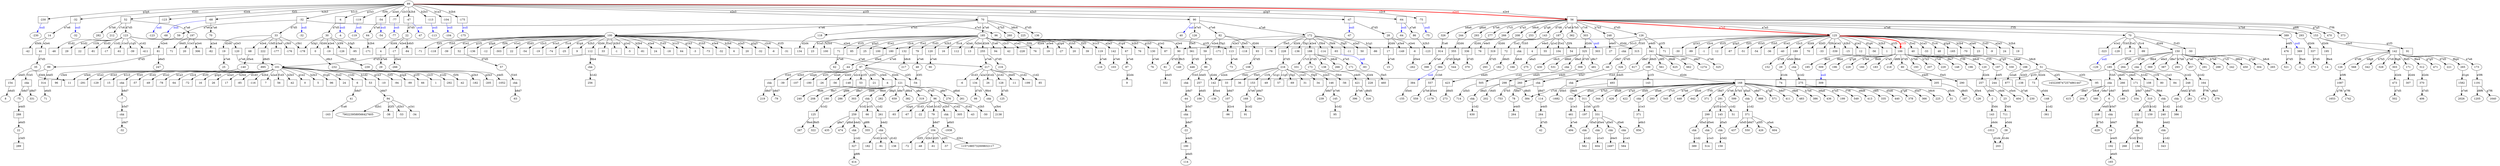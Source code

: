 digraph {
10004225437214595349[label=54,shape=box]
1005099156752449512 -> 15479198414876910509[label=d5e4]
1005099156752449512 -> 3755031420744599072[label=d5a5]
1005099156752449512[label=299,shape=box]
10125787083539581173[label=-56,shape=box]
10139460791144395734[label=-86,shape=box]
10176768564009361404[label=1,shape=box]
10184446238309785649[label=-54,shape=ellipse]
10199373126527988932 -> 18264984494327537469[label=d5e4]
10199373126527988932[label=180,shape=box]
10217441036085026370 -> 10969284310444041083[label=c1e3]
10217441036085026370 -> 15665574157614431590[label=f1b5]
10217441036085026370 -> 2113822133135507551[label=e4d5]
10217441036085026370 -> 5576328070246284969[label=e4e5]
10217441036085026370 -> 586197721592966837[label=b1d2]
10217441036085026370 -> 8584749000127580573[label=c1f4]
10217441036085026370 -> 9507198786660413713[label=g1f3]
10217441036085026370[label=185,shape=ellipse]
10266473594008233350 -> 3354328442231569994[color=blue,fontcolor=blue,label=null]
10266473594008233350[label=-230,shape=box]
10293604479915869529 -> 2180956938093665092[label=e4d5]
10293604479915869529[label=78,shape=ellipse]
10299352281628855255[label=362,shape=ellipse]
10315565093541893265 -> 10579605454791630917[label=f7f5]
10315565093541893265 -> 14707183017485421102[label=g7g5]
10315565093541893265 -> 1810484090940785071[label=b8a6]
10315565093541893265 -> 6356411786460108363[label=b8c6]
10315565093541893265[label=40,shape=box]
10335507072765734649 -> 14573874565890236383[label=g2h3]
10335507072765734649 -> 2301746877479219428[label=e4d5]
10335507072765734649[label=-230,shape=ellipse]
10344488880583956987 -> 10266473594008233350[label=g2g4]
10344488880583956987 -> 10674508394757827255[label=d2d4]
10344488880583956987 -> 12997426211289158427[color=red,penwidth=3.0,fontcolor=red,label=e2e4]
10344488880583956987 -> 12997426211289158427[label=e2e4]
10344488880583956987 -> 13599179212335366834[label=f2f3]
10344488880583956987 -> 1398613373643215962[label=h2h3]
10344488880583956987 -> 15913346555441981649[label=b1c3]
10344488880583956987 -> 16352636374833891929[label=f2f4]
10344488880583956987 -> 16878741922012378478[label=d2d3]
10344488880583956987 -> 18326439103924083712[label=c2c3]
10344488880583956987 -> 2135120528622142740[label=b2b3]
10344488880583956987 -> 3288554891789663229[label=a2a4]
10344488880583956987 -> 332868321951244937[label=b1a3]
10344488880583956987 -> 3402715794214544369[label=b2b4]
10344488880583956987 -> 4616230341602955834[label=g1h3]
10344488880583956987 -> 5982257985376497937[label=h2h4]
10344488880583956987 -> 659458034608077048[label=e2e3]
10344488880583956987 -> 6674692852069182747[label=a2a3]
10344488880583956987 -> 7412989344985918749[label=g2g3]
10344488880583956987 -> 7677524599377637327[label=c2c4]
10344488880583956987 -> 9346375796045690536[label=g1f3]
10344488880583956987[label=89,shape=ellipse]
10362219072149436477[label=-175,shape=ellipse]
10362737084143907709[label=-171,shape=box]
1036805392214289317[label=-56,shape=box]
10392765892186984363[label=-116,shape=box]
10412380618639909860[label=-38,shape=box]
1043130499562864572[label=204,shape=ellipse]
10435115830365090273[label=435,shape=ellipse]
10474204936429377368[label=268,shape=box]
10489908308635074304 -> 14750584702113708916[label=b8d7]
10489908308635074304 -> 2699463292961000366[label=d8d7]
10489908308635074304[label=chk,shape=box]
10533091144959183998 -> 11015871033185255007[label=f8b4]
10533091144959183998 -> 12712014687921953005[label=d7d5]
10533091144959183998[label=134,shape=box]
10565745135841433511[label=7,shape=box]
10579605454791630917 -> 983076017067840144[label=e4f5]
10579605454791630917[label=197,shape=ellipse]
10613928431238653339 -> 12295503016693963859[label=d5a5]
10613928431238653339 -> 5219604923207334366[label=d5e4]
10613928431238653339 -> 7036294654281210248[label=d5e5]
10613928431238653339 -> 7664127252710816930[label=d5e6]
10613928431238653339[label=331,shape=box]
10616660725513710109 -> 14876174667840040553[label=b8d7]
10616660725513710109[label=33,shape=box]
1063718415399648246 -> 12553281379709067322[color=blue,fontcolor=blue,label=null]
1063718415399648246 -> 1544575531733190842[label=d2d4]
1063718415399648246[label=303,shape=ellipse]
10674508394757827255 -> 13142717861842599460[label=d7d5]
10674508394757827255 -> 14405398263037752091[label=a7a6]
10674508394757827255 -> 3350762587349647962[label=c7c6]
10674508394757827255 -> 7689439737213395250[label=b7b6]
10674508394757827255[label=52,shape=box]
10681680940802918614[label=-25,shape=box]
10725305796891362677[label=91,shape=box]
10734605546342025277[label=-17,shape=box]
10750117976615239699[label=76,shape=ellipse]
10751943965417430163 -> 407855500737249934[label=e4d5]
10751943965417430163[label=54,shape=ellipse]
10768318892753562261 -> 10750117976615239699[label=e7e6]
10768318892753562261[label=130,shape=box]
10768331117842761021[label=471,shape=ellipse]
10773125550028365791[label=9,shape=box]
10773141488717983491[label=436,shape=ellipse]
10785300548759882282[label=159,shape=box]
10817868226792490266[label=56,shape=box]
10819628524709988232 -> 10199373126527988932[label=d2d4]
10819628524709988232 -> 10960904156272273627[label=g1f3]
10819628524709988232 -> 14018546888957535404[label=f1b5]
10819628524709988232 -> 484524721396488597[label=e4d5]
10819628524709988232[label=123,shape=ellipse]
10819628524709988232[label=126,shape=ellipse]
10889046903151301861 -> 3280979811129797294[label=a6b5]
10889046903151301861[label=chk,shape=box]
10922018822898062514[label=33,shape=box]
10941743562650421261[label=260,shape=ellipse]
10960904156272273627[label=71,shape=box]
10969284310444041083[label=84,shape=box]
10978689491307545181 -> 14767526525084246393[label=f1b5]
10978689491307545181 -> 631147812856077376[label=e4d5]
10978689491307545181 -> 9507198786660413713[label=d2d4]
10978689491307545181[label=90,shape=ellipse]
11010007952536601901[label=264,shape=ellipse]
11015871033185255007 -> 9575414820915625661[label=a3b4]
11015871033185255007[label=chk,shape=ellipse]
11018770454039745363[label=221,shape=ellipse]
11057849349261061972[label=-76,shape=box]
11121729340973363042 -> 13267456609866071025[label=d7d5]
11121729340973363042[label=93,shape=box]
11154694562366941487[label=-33,shape=box]
11189319859992759953[label=-1,shape=box]
11265654570831421659 -> 10751943965417430163[label=b8d7]
11265654570831421659[label=chk,shape=box]
11306018800178384096[label=76,shape=box]
11332781116271905576[label=-5,shape=box]
11346750251468180168 -> 10613928431238653339[label=g1f3]
11346750251468180168 -> 8288634309765166413[label=c1h6]
11346750251468180168[label=311,shape=ellipse]
11380158919448781796[label=256,shape=box]
11417831215433305417[label=-95,shape=box]
11445727803197463910[label=481,shape=ellipse]
11466659265311829760[label=48,shape=box]
11517193313900904517[label=-305,shape=box]
11573704525438847115[label=36,shape=box]
1164793163109854752[label=-165,shape=box]
1170788545217535633 -> 6102142814993865470[label=e6d5]
1170788545217535633[label=190,shape=box]
11719248822465456462[label=-42,shape=box]
1172104069699959517 -> 10785300548759882282[label=b1d2]
1172104069699959517 -> 2197713603001488782[label=g1f3]
1172104069699959517[label=310,shape=ellipse]
11722785749856767193[label=51,shape=ellipse]
11772080896970763211[label=-176,shape=box]
11777283724085698942[label=286,shape=ellipse]
11787413128136852253[label=-61,shape=box]
11847762657628666181[label=-104,shape=ellipse]
11866265897868209399[label=0,shape=box]
11908007977627400432 -> 2353286859416029191[label=b1d2]
11908007977627400432[label=chk,shape=ellipse]
11908697339749996003[label=229,shape=ellipse]
11928579258892746538[label=2497,shape=box]
11976519017148758907[label=199,shape=ellipse]
11994240136838983514[label=148,shape=ellipse]
12084896880143745588 -> 13342698274874888912[label=d8d5]
12084896880143745588 -> 16429205844529388111[label=d8a5]
12084896880143745588 -> 8576611195762716493[label=c6d5]
12084896880143745588[label=298,shape=box]
12088803752788678332[label=474,shape=ellipse]
12116633593230760584 -> 4087162301238199445[label=e4d5]
12116633593230760584[label=182,shape=ellipse]
12221171323080402895 -> 3957691997599225114[label=e4f5]
12221171323080402895 -> 679887643175009283[color=blue,fontcolor=blue,label=null]
12221171323080402895[label=389,shape=ellipse]
12235960888196462864[label=-123,shape=box]
12236794842524002420[label=-81,shape=box]
12238156429434059801 -> 17650052017231804525[label=b8d7]
12238156429434059801 -> 2104137574282774711[label=d8d7]
12238156429434059801[label=chk,shape=box]
12255323391117601330[label=549,shape=ellipse]
12287405364692122333[label=369,shape=ellipse]
12292824800085585609[label=-155,shape=ellipse]
12295503016693963859 -> 9817508834290248266[label=c1d2]
12295503016693963859[label=chk,shape=ellipse]
12342748852837920888[label=24,shape=box]
1238900870179931734[label=71,shape=ellipse]
12423888811027625984[label=5,shape=box]
1242644987096348034 -> 10725305796891362677[label=b1d2]
1242644987096348034[label=168,shape=ellipse]
12437258163248134590 -> 13201877239477766898[label=d2d4]
12437258163248134590[label=118,shape=ellipse]
12438072167748799212[label=203,shape=box]
12458512730629756936[label=559,shape=ellipse]
12477326207374739959[label=413,shape=ellipse]
12483494155867420544 -> 12944087530268469092[label=d8d5]
12483494155867420544[label=205,shape=box]
1248538899281198374[label=1205,shape=ellipse]
1248989061977847375[label=331,shape=ellipse]
12516806197930352535[label=386,shape=box]
12522304132869475688[label=-178,shape=box]
12526663062628740873[label=-96,shape=box]
12553281379709067322[label=303,shape=box]
12572255584786084717[label=24,shape=box]
1260467645330317060 -> 1242644987096348034[label=e7e6]
1260467645330317060 -> 5501474599341759344[label=b8d7]
1260467645330317060[label=153,shape=box]
12614938196531000482[label=-149,shape=box]
12622536967213012821 -> 16862487598192797299[label=g2h3]
12622536967213012821[label=-232,shape=ellipse]
12649640398388513489 -> 10217441036085026370[label=d7d5]
12649640398388513489 -> 11010007952536601901[label=d7d6]
12649640398388513489 -> 11908007977627400432[label=f8b4]
12649640398388513489 -> 12287405364692122333[label=e6e5]
12649640398388513489 -> 15207058623861446141[label=d8e7]
12649640398388513489 -> 15930793610536536224[label=h7h6]
12649640398388513489 -> 18178134870771045245[label=a7a6]
12649640398388513489 -> 5162002816173159873[label=a7a5]
12649640398388513489 -> 5843865323013882196[label=b7b6]
12649640398388513489 -> 6290162415719192954[label=c7c5]
12649640398388513489 -> 7563643373380125116[label=d8h4]
12649640398388513489 -> 7810132908876231230[label=g7g6]
12649640398388513489 -> 8688061538039531531[label=b8c6]
12649640398388513489[label=150,shape=box]
12667385782933381829[label=-18,shape=box]
12667600212209279063[label=544,shape=ellipse]
12712014687921953005[label=98,shape=ellipse]
12753015614440195718 -> 14080921350034969934[label=c8d7]
12753015614440195718[label=chk,shape=box]
12784353334617860183[label=-70,shape=box]
12852340116961799483[label=617,shape=ellipse]
1287180358111056477 -> 10125787083539581173[label=d1g4]
1287180358111056477 -> 10176768564009361404[label=h2h3]
1287180358111056477 -> 10315565093541893265[label=f1e2]
1287180358111056477 -> 11154694562366941487[label=b1a3]
1287180358111056477 -> 11466659265311829760[label=f1c4]
1287180358111056477 -> 1164793163109854752[label=g2g4]
1287180358111056477 -> 12784353334617860183[label=b2b4]
1287180358111056477 -> 12966058091958267995[label=a2a4]
1287180358111056477 -> 13218462713343124198[label=f1d3]
1287180358111056477 -> 14047500932662601405[label=a2a3]
1287180358111056477 -> 14796230857368713911[label=h2h4]
1287180358111056477 -> 16015890348930849180[label=g1h3]
1287180358111056477 -> 17645087471022941289[label=c2c4]
1287180358111056477 -> 17752185313734306651[label=d1f3]
1287180358111056477 -> 17920879460045465275[label=g2g3]
1287180358111056477 -> 2298811801965575438[color=red,penwidth=3.0,fontcolor=red,label=g1f3]
1287180358111056477 -> 2298811801965575438[label=g1f3]
1287180358111056477 -> 2515831116756076820[label=f2f3]
1287180358111056477 -> 4793072460820947831[label=b1c3]
1287180358111056477 -> 4811374123181493482[label=d1h5]
1287180358111056477 -> 5003520600605241721[label=f1b5]
1287180358111056477 -> 6456833423056454967[label=d1e2]
1287180358111056477 -> 6919619368393873318[label=c2c3]
1287180358111056477 -> 752244861004521745[label=d2d4]
1287180358111056477 -> 8389832524506087112[label=d2d3]
1287180358111056477 -> 8981240092402483711[label=f2f4]
1287180358111056477 -> 9089297641645361528[label=e1e2]
1287180358111056477 -> 9507805446700027570[label=b2b3]
1287180358111056477 -> 9654822518517107467[label=g1e2]
1287180358111056477[label=125,shape=ellipse]
12908165866836311278[label=335,shape=ellipse]
12934583853368989106[label=85,shape=box]
12942782176371871638[label=-68,shape=ellipse]
12944087530268469092[label=187,shape=ellipse]
12966058091958267995[label=23,shape=box]
12979644518318520733 -> 12649640398388513489[label=d2d4]
12979644518318520733 -> 1336838538875455782[label=f1d3]
12979644518318520733 -> 15843560481181147832[label=e1e2]
12979644518318520733 -> 16180339606645234361[label=f1b5]
12979644518318520733 -> 3086146142418943825[label=f1e2]
12979644518318520733 -> 4241774596664263872[label=f1c4]
12979644518318520733[label=70,shape=ellipse]
12997426211289158427 -> 10299352281628855255[label=b7b5]
12997426211289158427 -> 1063718415399648246[label=c7c6]
12997426211289158427 -> 10819628524709988232[label=d7d5]
12997426211289158427 -> 12221171323080402895[label=f7f5]
12997426211289158427 -> 1287180358111056477[color=red,penwidth=3.0,fontcolor=red,label=e7e5]
12997426211289158427 -> 1287180358111056477[label=e7e5]
12997426211289158427 -> 12979644518318520733[label=e7e6]
12997426211289158427 -> 14337529161940914538[label=h7h6]
12997426211289158427 -> 1651174493774642025[label=g8f6]
12997426211289158427 -> 16692904241751001783[label=a7a6]
12997426211289158427 -> 17821434780175453604[label=g7g5]
12997426211289158427 -> 2160171537302602516[label=f7f6]
12997426211289158427 -> 2479297818024707621[label=b8a6]
12997426211289158427 -> 3070925102932075502[label=h7h5]
12997426211289158427 -> 4861533839326460195[label=g8h6]
12997426211289158427 -> 5401287245689411742[label=b7b6]
12997426211289158427 -> 5523537187492692144[label=c7c5]
12997426211289158427 -> 6651729355888929803[label=a7a5]
12997426211289158427 -> 7169342880443109825[label=b8c6]
12997426211289158427 -> 8615249942576557044[label=g7g6]
12997426211289158427 -> 9450743668453842151[label=d7d6]
12997426211289158427[label=100,shape=box]
12997426211289158427[label=101,shape=box]
12997426211289158427[label=56,shape=box]
1302086961143137208 -> 5707977814075639756[label=b8d7]
1302086961143137208[label=6,shape=box]
13068821910535132169[label=-49,shape=box]
13070686818257306966 -> 16736316082143052066[label=b8d7]
13070686818257306966[label=53,shape=box]
13082580975430409563 -> 14921506281250618724[label=c3e4]
13082580975430409563[label=-140,shape=ellipse]
13105219014362600675[label=309,shape=box]
13119999168750985030[label=561,shape=ellipse]
13130657937024447258[label=-84,shape=box]
13142717861842599460 -> 10199373126527988932[label=e2e4]
13142717861842599460 -> 10734605546342025277[label=c1d2]
13142717861842599460 -> 11787413128136852253[label=c1e3]
13142717861842599460 -> 13668070029048513588[label=c1g5]
13142717861842599460 -> 15276698570499413152[label=e1d2]
13142717861842599460 -> 17778488205973093004[label=d1d2]
13142717861842599460 -> 3516620823684652839[label=e2e3]
13142717861842599460 -> 3714734699602955987[label=b1d2]
13142717861842599460 -> 5516016209682328059[label=c1f4]
13142717861842599460 -> 8543741932297049087[label=d1d3]
13142717861842599460[label=123,shape=ellipse]
13149771973759020289[label=196,shape=ellipse]
13201877239477766898[label=134,shape=box]
13218462713343124198[label=-9,shape=box]
13267456609866071025 -> 9507198786660413713[label=e2e4]
13267456609866071025[label=108,shape=ellipse]
13280826712755045542[label=159,shape=box]
13288966841665784871 -> 15983172758781078292[label=c1d2]
13288966841665784871[label=chk,shape=ellipse]
13342698274874888912[label=384,shape=ellipse]
1336838538875455782[label=-50,shape=box]
13410324941078484686 -> 10978689491307545181[label=d7d5]
13410324941078484686[label=59,shape=box]
1344421630800246334[label=25,shape=box]
13465942868669207113[label=-53,shape=box]
134820042510040118[label=26,shape=box]
13483984333227001936[label=440,shape=ellipse]
13513736211819698318[label=-57,shape=box]
13518908335134297811[label=-78,shape=box]
1354021338528506162 -> 1731425124413149971[label=f8b4]
1354021338528506162 -> 3498553283494180257[label=d7d5]
1354021338528506162 -> 4684669995376556190[label=a7a6]
1354021338528506162[label=112,shape=box]
13573152583502239468[label=182,shape=box]
13599179212335366834 -> 2039248642046040446[color=blue,fontcolor=blue,label=null]
13599179212335366834[label=-123,shape=box]
13632297397930046164[label=62,shape=ellipse]
13642626384522157784[label=-113,shape=ellipse]
13649591272115793513[label=-43,shape=box]
13650254256746223698 -> 13632297397930046164[label=e7e6]
13650254256746223698[label=71,shape=box]
13668070029048513588[label=-39,shape=box]
1370674593850385730[label=217,shape=ellipse]
13787601252975326146 -> 1248538899281198374[label=d8f6]
13787601252975326146 -> 17120743151423337228[label=g7f6]
13787601252975326146[label=1191,shape=box]
13789213132296382260[label=-163,shape=box]
13829690245053011808[label=100,shape=box]
13863868616039432914[label=378,shape=ellipse]
13878673974635674608[label=-138,shape=box]
13942183938485527949[label=-34,shape=box]
1398613373643215962 -> 12942782176371871638[color=blue,fontcolor=blue,label=null]
1398613373643215962 -> 4657257225927953910[label=a7a6]
1398613373643215962[label=-68,shape=box]
13999186348090014847 -> 3098321287505579228[label=b4d2]
13999186348090014847[label=240,shape=box]
14000884384991960932[label=-180,shape=box]
14018546888957535404 -> 16528007154660413272[label=c8d7]
14018546888957535404[label=chk,shape=box]
1402114317959611441 -> 9505733151734274604[label=e4d5]
1402114317959611441[label=326,shape=ellipse]
14047500932662601405[label=24,shape=box]
14060296829108985492[label=514,shape=box]
14061294640442882645[label=-126,shape=box]
14080921350034969934[label=-32,shape=ellipse]
14082596139737873089[label=303,shape=ellipse]
14130923835833100184 -> 1370674593850385730[label=b8c6]
14130923835833100184 -> 14149175269208608030[label=e7e6]
14130923835833100184[label=132,shape=box]
14143579862317320779[label=625,shape=ellipse]
14149175269208608030 -> 14000884384991960932[label=e1f1]
14149175269208608030 -> 14582665906235122253[label=g1f3]
14149175269208608030 -> 151220067103708700[label=e2f3]
14149175269208608030 -> 15701844656402414897[label=e3e4]
14149175269208608030 -> 16138524957368106578[label=d2d4]
14149175269208608030 -> 16769704950784503332[label=e2h5]
14149175269208608030 -> 4396545998830491948[label=e2g4]
14149175269208608030 -> 6534498253193464786[label=e2f1]
14149175269208608030 -> 6577501889451763759[label=e2a6]
14149175269208608030 -> 6698965168924811429[label=e2d3]
14149175269208608030 -> 8405732588604370243[label=e2c4]
14149175269208608030[label=97,shape=ellipse]
14152879670723445441 -> 717874042912039535[label=e5d4]
14152879670723445441[label=711,shape=box]
14189286953688516713 -> 16622031794115992826[label=d7d5]
14189286953688516713[label=128,shape=box]
14213163378949610532 -> 10489908308635074304[label=f1b5]
14213163378949610532 -> 6170255514151125561[label=e4d5]
14213163378949610532[label=99,shape=ellipse]
14231264205203617442 -> 13082580975430409563[label=d5e4]
14231264205203617442[label=68,shape=box]
14269719772633935093 -> 14287930584275863155[label=e7e6]
14269719772633935093[label=120,shape=box]
14273343371884787409[label=-64,shape=ellipse]
14287930584275863155[label=90,shape=ellipse]
14311570134468832342[label=630,shape=box]
14337529161940914538 -> 15948754601177686566[label=d2d4]
14337529161940914538[label=293,shape=ellipse]
14337542455306656191[label=-3,shape=box]
14390436927705250812 -> 14408648572504215930[label=e7e6]
14390436927705250812[label=67,shape=box]
14405398263037752091 -> 15139796754665590306[label=c1e3]
14405398263037752091 -> 18160029887123323387[label=e2e4]
14405398263037752091 -> 8284383163802438893[label=d4d5]
14405398263037752091[label=197,shape=ellipse]
14408648572504215930 -> 15877920462762009142[label=d2d4]
14408648572504215930[label=87,shape=ellipse]
14416276350337579172 -> 12516806197930352535[label=c1d2]
14416276350337579172[label=chk,shape=ellipse]
14466016366009859515[label=76,shape=box]
14481808647012122580 -> 15228290182308301976[label=d2d4]
14481808647012122580[label=120,shape=ellipse]
14542615733274614856 -> 16975922294896396507[label=d7d5]
14542615733274614856[label=228,shape=box]
1455046262602088484[label=185,shape=ellipse]
14573874565890236383[label=-205,shape=box]
14582665906235122253[label=53,shape=box]
14589740120199427075[label=-75,shape=ellipse]
14626760827276614782[label=-118,shape=box]
14687872191130104183 -> 6578535896484392810[label=e4d5]
14687872191130104183[label=173,shape=ellipse]
14707183017485421102[label=330,shape=ellipse]
14750584702113708916 -> 6641385416525227369[label=e4d5]
14750584702113708916[label=-75,shape=ellipse]
14767526525084246393 -> 16943790624854805133[label=c8d7]
14767526525084246393[label=chk,shape=box]
14779630801941459399[label=494,shape=ellipse]
14786449525474455328[label=366,shape=ellipse]
14796230857368713911[label=19,shape=box]
14797452085785860929 -> 14779630801941459399[label=e7e6]
14797452085785860929[label=461,shape=box]
14876174667840040553 -> 2177228303226752388[label=d2c4]
14876174667840040553[label=107,shape=ellipse]
1489463804020834697[label=521,shape=ellipse]
14902356728907757570[label=87,shape=box]
1491511854645503919 -> 10474204936429377368[label=b1d2]
1491511854645503919 -> 7814178481722819945[label=f3d2]
1491511854645503919[label=chk,shape=ellipse]
14921506281250618724[label=96,shape=box]
15003421417632166789[label=474,shape=ellipse]
1501340587432010321[label=-32,shape=box]
1505310712093308039 -> 15181230122780769664[label=d1g4]
1505310712093308039[label=265,shape=ellipse]
15083298812363459067[label=-50,shape=box]
15101311059666752776 -> 17570102289302372763[label=d7d5]
15101311059666752776[label=41,shape=box]
151220067103708700[label=-21,shape=box]
15131654989632084518[label=23,shape=box]
15139796754665590306[label=20,shape=box]
15167497879877021444 -> 10139460791144395734[label=h1g1]
15167497879877021444 -> 11057849349261061972[label=f3e5]
15167497879877021444 -> 14542615733274614856[label=d2d4]
15167497879877021444 -> 15872435946499375191[label=f3g1]
15167497879877021444 -> 16830766988880897508[label=e2e4]
15167497879877021444 -> 4001492892089846906[label=f3h4]
15167497879877021444 -> 5289216670788760766[label=f3d4]
15167497879877021444 -> 6112539967575510535[label=e2e3]
15167497879877021444 -> 8192257329216605119[label=f3g5]
15167497879877021444 -> 95563955884006372[label=a2a3]
15167497879877021444[label=172,shape=ellipse]
15181230122780769664 -> 15199164896975247110[label=e7e6]
15181230122780769664[label=1582,shape=box]
15199164896975247110[label=2026,shape=ellipse]
15207058623861446141[label=387,shape=ellipse]
15216653697355701769[label=66,shape=box]
15228290182308301976 -> 17631294614760088454[label=e5d4]
15228290182308301976 -> 7533976305452575175[label=c6d4]
15228290182308301976[label=257,shape=box]
1525092887471935279 -> 13105219014362600675[color=blue,fontcolor=blue,label=null]
1525092887471935279[label=309,shape=ellipse]
15276698570499413152[label=-411,shape=box]
15281520891579538441[label=16,shape=box]
15318783564548733159[label=225,shape=ellipse]
15343577900127358459[label=-1682,shape=ellipse]
15364799995491175539 -> 15216653697355701769[label=e1f1]
15364799995491175539 -> 17844975505984748138[label=c1d2]
15364799995491175539 -> 5824157024187137156[label=b1d2]
15364799995491175539[label=chk,shape=ellipse]
15388326632744223637[label=64,shape=box]
15414752931343334036[label=6,shape=box]
15420973217834299652 -> 13787601252975326146[label=e5f6]
15420973217834299652[label=173,shape=ellipse]
15439072746907507586 -> 10768331117842761021[label=g7g5]
15439072746907507586 -> 11018770454039745363[label=d7d5]
15439072746907507586 -> 1505310712093308039[label=f6g4]
15439072746907507586 -> 15420973217834299652[label=e7e6]
15439072746907507586 -> 16214491175336105086[label=d7d6]
15439072746907507586 -> 18398750671969483230[label=h8g8]
15439072746907507586 -> 5241247168843705207[label=h7h5]
15439072746907507586 -> 7845744272216437615[label=c7c6]
15439072746907507586 -> 8415150655784924144[label=f6g8]
15439072746907507586 -> 8922367447605437802[label=f6d5]
15439072746907507586 -> 9065332508832073555[label=f6e4]
15439072746907507586[label=142,shape=box]
1544575531733190842 -> 11445727803197463910[label=d8c7]
1544575531733190842 -> 17869951725210413104[label=c6c5]
1544575531733190842 -> 3974505647660047401[label=d7d5]
1544575531733190842 -> 5015410067047424318[label=d8b6]
1544575531733190842 -> 6258034564371075265[label=d8a5]
1544575531733190842[label=325,shape=box]
15479198414876910509 -> 14060296829108985492[label=c1e3]
15479198414876910509[label=chk,shape=ellipse]
15496268835726134439[label=-72,shape=box]
15498122568914062177[label=282,shape=ellipse]
15531544598975086531 -> 42111974368066841[label=b8c6]
15531544598975086531[label=chk,shape=box]
15612293047125124728 -> 14797452085785860929[label=c1e3]
15612293047125124728[label=chk,shape=ellipse]
15646889063358038082[label=344,shape=ellipse]
15665574157614431590 -> 1043130499562864572[label=b8c6]
15665574157614431590 -> 16575598000365745885[label=e8e7]
15665574157614431590 -> 18353268393919583890[label=c8d7]
15665574157614431590 -> 7891013692188035528[label=d8d7]
15665574157614431590[label=chk,shape=box]
15683842940524107880[label=604,shape=ellipse]
15700217835344691527[label=16,shape=box]
15701844656402414897[label=-4,shape=box]
15728907628141700766[label=20,shape=box]
15738341782590719280 -> 12292824800085585609[label=d5e4]
15738341782590719280[label=384,shape=box]
15753069842883942006[label=1653,shape=ellipse]
15771429521543702701[label=404,shape=ellipse]
15843560481181147832[label=-323,shape=box]
15855102038156576225[label=196,shape=ellipse]
15872435946499375191[label=-136,shape=box]
15877920462762009142[label=9,shape=box]
15895252352262423127 -> 16679191579148798135[label=e2e4]
15895252352262423127[label=59,shape=ellipse]
15913346555441981649 -> 15895252352262423127[label=e7e6]
15913346555441981649 -> 18343364649786162242[label=d7d5]
15913346555441981649 -> 8749167587845351831[label=e7e5]
15913346555441981649 -> 8944906174247236381[color=blue,fontcolor=blue,label=null]
15913346555441981649[label=-32,shape=box]
15930793610536536224[label=293,shape=ellipse]
1593846519245252130[label=143,shape=box]
15948754601177686566 -> 18379879852559480501[label=d7d5]
15948754601177686566[label=337,shape=box]
15983172758781078292 -> 9170919575804052326[label=g8f6]
15983172758781078292[label=327,shape=box]
1601090420411297154 -> 3447063734857159754[label=d5a5]
1601090420411297154[label=145,shape=box]
16012654635347294754[label=225,shape=ellipse]
16015890348930849180[label=-30,shape=box]
16059181896084920411[label=-171,shape=box]
16138524957368106578 -> 11777283724085698942[label=d8e7]
16138524957368106578 -> 14082596139737873089[label=d8f6]
16138524957368106578 -> 15364799995491175539[label=f8b4]
16138524957368106578 -> 15498122568914062177[label=d8g5]
16138524957368106578 -> 16183853265026266601[label=e8e7]
16138524957368106578 -> 1768920181777380671[label=d8h4]
16138524957368106578 -> 17889213146635938391[label=a8a7]
16138524957368106578 -> 18280293846351588033[label=d7d5]
16138524957368106578 -> 2302741882813412151[label=g8e7]
16138524957368106578 -> 2945371693055890538[label=g8h6]
16138524957368106578 -> 3151503312640018269[label=f8d6]
16138524957368106578 -> 7378182675079932934[label=f8e7]
16138524957368106578 -> 9042536200292865568[label=g8f6]
16138524957368106578[label=121,shape=box]
16143488659609970328[label=-32,shape=box]
16166931349267657419[label=57,shape=box]
16180339606645234361 -> 4645812118874980725[color=blue,fontcolor=blue,label=null]
16180339606645234361[label=-129,shape=box]
16183853265026266601[label=659,shape=ellipse]
16205365076786776566[label=-4,shape=ellipse]
1621339516579164217[label=389,shape=box]
16214491175336105086 -> 9822450752123901624[label=e5f6]
16214491175336105086[label=126,shape=ellipse]
16245078967042029195[label=229,shape=ellipse]
16316905005658077371[label=247,shape=ellipse]
16324893691944579056[label=-82,shape=box]
16352636374833891929 -> 4757239919060013461[color=blue,fontcolor=blue,label=null]
16352636374833891929[label=-119,shape=box]
16402989110671769921[label=26,shape=box]
16429205844529388111 -> 14311570134468832342[label=c1d2]
16429205844529388111[label=chk,shape=ellipse]
1651174493774642025 -> 15439072746907507586[label=e4e5]
1651174493774642025 -> 1788449001095074874[label=g1f3]
1651174493774642025 -> 956556923770439717[label=d2d4]
1651174493774642025[label=153,shape=ellipse]
16518290796746526478 -> 16536116513030743432[label=e7e6]
16518290796746526478[label=19,shape=box]
16528007154660413272 -> 8485112148926157125[label=e4d5]
16528007154660413272 -> 9780423701034219793[label=b5d7]
16528007154660413272[label=-46,shape=ellipse]
16536116513030743432[label=25,shape=ellipse]
16550000696768653192[label=-69,shape=box]
16575598000365745885[label=580,shape=ellipse]
16581626896746772381[label=-2,shape=ellipse]
16622031794115992826[label=125,shape=ellipse]
16679191579148798135 -> 14213163378949610532[label=d7d5]
16679191579148798135 -> 16316905005658077371[label=e6e5]
16679191579148798135[label=81,shape=box]
16692904241751001783 -> 10004225437214595349[label=f2f4]
16692904241751001783 -> 2810711665436748380[label=e4e5]
16692904241751001783 -> 8325240005565371361[label=g1e2]
16692904241751001783 -> 8745391844512500859[label=f1e2]
16692904241751001783[label=187,shape=ellipse]
16736316082143052066 -> 10412380618639909860[label=d2f3]
16736316082143052066 -> 13465942868669207113[label=d2b3]
16736316082143052066 -> 13942183938485527949[label=a1b1]
16736316082143052066 -> 7902239589566427605[label=d2b1]
16736316082143052066[label=94,shape=ellipse]
16759775792702665641[label=95,shape=box]
16769704950784503332[label=-39,shape=box]
16830569927022374770[label=-93,shape=ellipse]
16830766988880897508 -> 1248989061977847375[label=c7c5]
16830766988880897508 -> 14687872191130104183[label=d7d5]
16830766988880897508 -> 16848584999960088418[label=e7e6]
16830766988880897508 -> 4507074620019025726[label=b8c6]
16830766988880897508 -> 5489391614725055650[label=e7e5]
16830766988880897508[label=188,shape=box]
16848584999960088418 -> 17473486936705399854[label=d2d4]
16848584999960088418[label=138,shape=ellipse]
16862487598192797299[label=-182,shape=box]
16876855553690813189[label=27,shape=box]
16877683961943887648[label=398,shape=ellipse]
16878741922012378478 -> 16896804265191792616[label=e7e6]
16878741922012378478 -> 5388687783364718242[color=blue,fontcolor=blue,label=null]
16878741922012378478[label=-32,shape=box]
16896804265191792616 -> 15101311059666752776[label=e2e4]
16896804265191792616 -> 3789374319915179005[label=d3d4]
16896804265191792616[label=14,shape=ellipse]
16943790624854805133 -> 9925971738322156740[label=b5d7]
16943790624854805133[label=-44,shape=ellipse]
16975922294896396507 -> 1036805392214289317[label=f3h4]
16975922294896396507 -> 10616660725513710109[label=f3d2]
16975922294896396507 -> 11573704525438847115[label=f3e5]
16975922294896396507 -> 1260467645330317060[label=c1f4]
16975922294896396507 -> 13068821910535132169[label=h1g1]
16975922294896396507 -> 16166931349267657419[label=c1g5]
16975922294896396507 -> 16550000696768653192[label=f3g1]
16975922294896396507 -> 18331773537422915042[label=c1e3]
16975922294896396507 -> 5214024006753823840[label=f3g5]
16975922294896396507 -> 7872093276471765464[label=e2e3]
16975922294896396507[label=216,shape=ellipse]
16980382295842178349[label=426,shape=ellipse]
16982203685699421185[label=160,shape=ellipse]
17007674159846726987[label=17,shape=box]
17034021293844292682[label=-6,shape=box]
17120743151423337228[label=1640,shape=ellipse]
17214622479701109624[label=-31,shape=box]
17251227906239225405 -> 871171254790430883[label=e6b3]
17251227906239225405[label=371,shape=box]
17253410505329956266[label=230,shape=ellipse]
1731425124413149971 -> 11380158919448781796[label=b1d2]
1731425124413149971[label=chk,shape=ellipse]
17320044744611916281[label=332,shape=box]
17327727018238908538[label=-85,shape=box]
1739942408103709041 -> 1593846519245252130[label=g1f3]
1739942408103709041 -> 255013471269206589[label=d2d4]
1739942408103709041 -> 5515058689428793941[label=f1b5]
1739942408103709041[label=196,shape=ellipse]
1739942408103709041[label=199,shape=ellipse]
17463142713085367542[label=355,shape=ellipse]
17473486936705399854[label=228,shape=box]
17510395148681321192[label=-136,shape=ellipse]
17520108139069692191[label=422,shape=ellipse]
17570102289302372763 -> 3260189244125250958[label=d3d4]
17570102289302372763 -> 7155059317049859974[label=e4d5]
17570102289302372763[label=35,shape=ellipse]
17577583799668468445[label=-47,shape=ellipse]
17586839633517774696[label=-11,shape=box]
17631294614760088454 -> 7691282745447595201[label=f3d4]
17631294614760088454[label=-2,shape=ellipse]
17644432151021184[label=-95,shape=box]
17645087471022941289[label=-99,shape=box]
17650052017231804525[label=-79,shape=ellipse]
1768920181777380671[label=382,shape=ellipse]
17752185313734306651[label=-1,shape=box]
17778488205973093004[label=-46,shape=box]
1781916564137894150 -> 9644364669619348615[label=c3d5]
1781916564137894150[label=22,shape=ellipse]
17821434780175453604[label=470,shape=ellipse]
17836121451620920222 -> 18233573002359264280[label=d7d5]
17836121451620920222[label=264,shape=box]
17844975505984748138 -> 9118761322235131697[label=b4d2]
17844975505984748138[label=261,shape=box]
17854687825733337630[label=183,shape=ellipse]
17869951725210413104[label=430,shape=ellipse]
17884434053955748949 -> 12458512730629756936[label=g7h6]
17884434053955748949 -> 9854851757851160492[label=d5e4]
17884434053955748949[label=557,shape=box]
1788449001095074874[label=91,shape=box]
17889213146635938391[label=319,shape=ellipse]
17912145061869053655 -> 5987716265460005382[label=f6e4]
17912145061869053655 -> 6126230512188594239[label=f6d5]
17912145061869053655[label=125,shape=box]
17920879460045465275[label=12,shape=box]
17925363026950947666[label=112,shape=box]
1800048479242270188 -> 15683842940524107880[label=a5a4]
1800048479242270188 -> 2383908314319162404[label=a5d5]
1800048479242270188 -> 5033951445538795928[label=b8d7]
1800048479242270188 -> 8163451347648066762[label=a5f5]
1800048479242270188[label=371,shape=box]
18039232147422649182[label=13,shape=box]
18057659806942061316 -> 17251227906239225405[label=c1e3]
18057659806942061316[label=chk,shape=ellipse]
1810484090940785071 -> 7735219754768673597[label=e2a6]
1810484090940785071[label=188,shape=ellipse]
18108504535665535382[label=293,shape=ellipse]
18154586341894297957[label=94,shape=box]
18159254703190326121 -> 6534498253193464786[label=d3f1]
18159254703190326121[label=48,shape=ellipse]
18160029887123323387[label=306,shape=box]
18177221191423840751 -> 18159254703190326121[label=e7e6]
18177221191423840751[label=79,shape=box]
18178134870771045245 -> 8767530589316899722[label=b1d2]
18178134870771045245[label=257,shape=ellipse]
18182269111098570455[label=-47,shape=ellipse]
18233573002359264280[label=42,shape=ellipse]
18238704386637771192[label=545,shape=ellipse]
18264984494327537469 -> 12238156429434059801[label=f1b5]
18264984494327537469[label=-44,shape=ellipse]
18280293846351588033 -> 10889046903151301861[label=e2b5]
18280293846351588033 -> 11517193313900904517[label=e1d2]
18280293846351588033 -> 13649591272115793513[label=d1d2]
18280293846351588033 -> 15083298812363459067[label=e2h5]
18280293846351588033 -> 353808400906501875[label=e2g4]
18280293846351588033 -> 4415091277811959578[label=d1d3]
18280293846351588033 -> 7110245421298733040[label=e2a6]
18280293846351588033 -> 8672127081894795830[label=b1d2]
18280293846351588033[label=96,shape=ellipse]
18326439103924083712 -> 6818933486649558988[color=blue,fontcolor=blue,label=null]
18326439103924083712[label=-77,shape=box]
18331773537422915042[label=31,shape=box]
18343364649786162242 -> 11772080896970763211[label=c3b5]
18343364649786162242 -> 12522304132869475688[label=c3b1]
18343364649786162242 -> 14231264205203617442[label=e2e4]
18343364649786162242 -> 16518290796746526478[label=d2d4]
18343364649786162242 -> 6784318589535554074[label=c3a4]
18343364649786162242 -> 7205110464699300291[label=c3d5]
18343364649786162242[label=33,shape=ellipse]
18353268393919583890 -> 11265654570831421659[label=b5d7]
18353268393919583890 -> 7939144819728009359[label=e4d5]
18353268393919583890[label=6,shape=ellipse]
18379879852559480501[label=370,shape=ellipse]
18379893153579859552[label=-10,shape=box]
18398750671969483230[label=568,shape=ellipse]
18410821643289074146[label=448,shape=ellipse]
2039248642046040446[label=-123,shape=ellipse]
2104137574282774711[label=219,shape=ellipse]
2113822133135507551 -> 6468749552928572464[label=e6d5]
2113822133135507551[label=266,shape=box]
211569647444450452[label=261,shape=ellipse]
2135120528622142740 -> 13642626384522157784[color=blue,fontcolor=blue,label=null]
2135120528622142740[label=-113,shape=box]
2149075948935092779 -> 12116633593230760584[label=d6d5]
2149075948935092779[label=72,shape=box]
2160171537302602516[label=373,shape=ellipse]
2177228303226752388[label=-96,shape=box]
2180956938093665092[label=264,shape=box]
2194253236463505129[label=642,shape=ellipse]
2197713603001488782 -> 1491511854645503919[label=f8b4]
2197713603001488782[label=232,shape=box]
2204466929479916963[label=446,shape=ellipse]
2298811801965575438 -> 11908697339749996003[label=c7c6]
2298811801965575438 -> 11994240136838983514[label=f8e7]
2298811801965575438 -> 13149771973759020289[label=f7f6]
2298811801965575438 -> 14481808647012122580[label=b8c6]
2298811801965575438 -> 1455046262602088484[label=f8c5]
2298811801965575438 -> 1525092887471935279[label=f8b4]
2298811801965575438 -> 15855102038156576225[label=g7g6]
2298811801965575438 -> 16245078967042029195[label=b7b6]
2298811801965575438 -> 16982203685699421185[label=f8d6]
2298811801965575438 -> 17854687825733337630[label=a7a5]
2298811801965575438 -> 252172190941542813[label=d8f6]
2298811801965575438 -> 4440599468179073437[label=d7d5]
2298811801965575438 -> 7889749845535440767[label=h7h6]
2298811801965575438 -> 9302529717423263227[label=h7h5]
2298811801965575438[label=100,shape=box]
2301746877479219428[label=-1052,shape=box]
2302741882813412151[label=276,shape=ellipse]
2353286859416029191 -> 14416276350337579172[label=b4d2]
2353286859416029191 -> 211569647444450452[label=d7d5]
2353286859416029191[label=248,shape=box]
2383908314319162404[label=437,shape=ellipse]
2396442632678468964[label=40,shape=ellipse]
2401967084119352994[label=51,shape=box]
2408797179069411937[label=662,shape=ellipse]
2435590242261076077[label=502,shape=ellipse]
247072335286180690[label=1274,shape=ellipse]
2478583723446870207[label=-629,shape=ellipse]
2479297818024707621 -> 7931116258534388151[label=f1a6]
2479297818024707621[label=326,shape=ellipse]
2515831116756076820[label=-87,shape=box]
252172190941542813[label=218,shape=ellipse]
255013471269206589 -> 10773141488717983491[label=b8a6]
255013471269206589 -> 11346750251468180168[label=h7h5]
255013471269206589 -> 11976519017148758907[label=e7e5]
255013471269206589 -> 12255323391117601330[label=f7f6]
255013471269206589 -> 12477326207374739959[label=e8d8]
255013471269206589 -> 12908165866836311278[label=c8f5]
255013471269206589 -> 13342698274874888912[label=c7c6]
255013471269206589 -> 13483984333227001936[label=d5d6]
255013471269206589 -> 13863868616039432914[label=g7g6]
255013471269206589 -> 14786449525474455328[label=d5d7]
255013471269206589 -> 15318783564548733159[label=b8c6]
255013471269206589 -> 15612293047125124728[label=d5e4]
255013471269206589 -> 15646889063358038082[label=d5d8]
255013471269206589 -> 16980382295842178349[label=a7a5]
255013471269206589 -> 17520108139069692191[label=d5f5]
255013471269206589 -> 18057659806942061316[label=d5e6]
255013471269206589 -> 18108504535665535382[label=c7c5]
255013471269206589 -> 18238704386637771192[label=b7b6]
255013471269206589 -> 18410821643289074146[label=d5c6]
255013471269206589 -> 2194253236463505129[label=f7f5]
255013471269206589 -> 2620349006268469705[label=c8d7]
255013471269206589 -> 272796306499817659[label=e7e6]
255013471269206589 -> 4109386727525032689[label=b7b5]
255013471269206589 -> 4208512780935824373[label=d5a5]
255013471269206589 -> 458623027815659770[label=e8d7]
255013471269206589 -> 4664510553726329986[label=g7g5]
255013471269206589 -> 6822605730208579145[label=b8d7]
255013471269206589 -> 7107788590372722435[label=c8e6]
255013471269206589 -> 8147290929247008844[label=h7h6]
255013471269206589[label=168,shape=box]
2550909446775853594[label=-199,shape=box]
2596367747058284526 -> 4382282164449249584[label=f3e5]
2596367747058284526[label=126,shape=ellipse]
2620349006268469705[label=371,shape=ellipse]
2673691481396079038 -> 8193794786938096282[label=f1b5]
2673691481396079038[label=57,shape=ellipse]
268992262547795688[label=-94,shape=box]
2699463292961000366[label=331,shape=ellipse]
2700177824348477251 -> 6163673194346134714[label=d5e4]
2700177824348477251[label=290,shape=box]
2701784875088911938 -> 11571885732009832117[label=d2b1]
2701784875088911938 -> 13513736211819698318[label=e2f1]
2701784875088911938 -> 6754775794083986564[label=d2f3]
2701784875088911938 -> 8637163543600450857[label=d2b3]
2701784875088911938 -> 888605384050848841[label=d2f1]
2701784875088911938[label=104,shape=ellipse]
272796306499817659 -> 1005099156752449512[label=g1f3]
272796306499817659 -> 1601090420411297154[label=c1e3]
272796306499817659 -> 2401967084119352994[label=c1d2]
272796306499817659[label=291,shape=ellipse]
2748428020887360625[label=273,shape=ellipse]
2810711665436748380[label=4,shape=box]
2872087099257641961[label=8,shape=ellipse]
2897971940514968962[label=152,shape=ellipse]
2939422731817008334[label=406,shape=ellipse]
2945371693055890538[label=261,shape=ellipse]
3070925102932075502 -> 16876855553690813189[label=e4e5]
3070925102932075502 -> 3545009227711959202[label=d2d4]
3070925102932075502[label=246,shape=ellipse]
3070925102932075502[label=248,shape=ellipse]
3086146142418943825[label=-9,shape=box]
3098321287505579228 -> 5718222244236930031[label=c1d2]
3098321287505579228[label=chk,shape=ellipse]
3113239373212214447[label=42,shape=box]
3126049004072168555[label=136,shape=ellipse]
3151503312640018269[label=240,shape=ellipse]
3211359378568662766[label=-63,shape=ellipse]
3260189244125250958[label=11,shape=box]
3280979811129797294[label=-1938,shape=ellipse]
3281913026265992719 -> 9863231306243384972[label=d1d4]
3281913026265992719[label=29,shape=ellipse]
3288554891789663229 -> 10184446238309785649[color=blue,fontcolor=blue,label=null]
3288554891789663229 -> 9109219578749985361[label=a7a6]
3288554891789663229[label=-54,shape=box]
332868321951244937 -> 11847762657628666181[color=blue,fontcolor=blue,label=null]
332868321951244937[label=-104,shape=box]
3350762587349647962[label=212,shape=ellipse]
3354328442231569994[label=-230,shape=ellipse]
3402715794214544369 -> 10362219072149436477[color=blue,fontcolor=blue,label=null]
3402715794214544369[label=-175,shape=box]
3447063734857159754 -> 13280826712755045542[label=e3d2]
3447063734857159754[label=chk,shape=ellipse]
3465649128938663340[label=239,shape=ellipse]
3498553283494180257 -> 10392765892186984363[label=b2b4]
3498553283494180257 -> 10565745135841433511[label=a2a4]
3498553283494180257 -> 10817868226792490266[label=f1d3]
3498553283494180257 -> 11719248822465456462[label=b2b3]
3498553283494180257 -> 11866265897868209399[label=g1e2]
3498553283494180257 -> 12423888811027625984[label=h2h3]
3498553283494180257 -> 12526663062628740873[label=d1g4]
3498553283494180257 -> 12572255584786084717[label=f1e2]
3498553283494180257 -> 1302086961143137208[label=c1d2]
3498553283494180257 -> 13070686818257306966[label=b1d2]
3498553283494180257 -> 13518908335134297811[label=b1a3]
3498553283494180257 -> 15388326632744223637[label=c2c4]
3498553283494180257 -> 15496268835726134439[label=d1f3]
3498553283494180257 -> 15700217835344691527[label=g2g3]
3498553283494180257 -> 16402989110671769921[label=a2a3]
3498553283494180257 -> 17007674159846726987[label=h2h4]
3498553283494180257 -> 17327727018238908538[label=d1d3]
3498553283494180257 -> 18379893153579859552[label=g1h3]
3498553283494180257 -> 268992262547795688[label=f2f3]
3498553283494180257 -> 3260189244125250958[label=e3e4]
3498553283494180257 -> 3565598760825571804[label=g2g4]
3498553283494180257 -> 4518980957000276722[label=g1f3]
3498553283494180257 -> 4708176122328920154[label=c2c3]
3498553283494180257 -> 5974226695809965861[label=e1d2]
3498553283494180257 -> 6769585735671883267[label=f2f4]
3498553283494180257 -> 6877572877520137860[label=e1e2]
3498553283494180257 -> 7175588110701357846[label=d1h5]
3498553283494180257 -> 7193878191680980107[label=b1c3]
3498553283494180257 -> 7215245313191122565[label=f1b5]
3498553283494180257 -> 8093227172380160265[label=d1d2]
3498553283494180257 -> 8704024120155038411[label=d1e2]
3498553283494180257[label=101,shape=ellipse]
3516620823684652839 -> 3498553283494180257[label=e7e6]
3516620823684652839[label=120,shape=box]
353808400906501875[label=-93,shape=box]
3545009227711959202 -> 1402114317959611441[label=d7d5]
3545009227711959202[label=315,shape=box]
3547592614736758733[label=1742,shape=ellipse]
3565598760825571804[label=-99,shape=box]
3714734699602955987[label=29,shape=box]
3755031420744599072 -> 1621339516579164217[label=c1d2]
3755031420744599072[label=chk,shape=ellipse]
3789374319915179005[label=-42,shape=box]
3823753567223954033[label=-228,shape=box]
3830596501516055729 -> 12235960888196462864[label=h2h3]
3830596501516055729[label=86,shape=ellipse]
3888998727581571217[label=-262,shape=ellipse]
3957691997599225114 -> 1489463804020834697[label=d7d5]
3957691997599225114[label=476,shape=box]
3974505647660047401 -> 12084896880143745588[label=e4d5]
3974505647660047401[label=308,shape=ellipse]
4001492892089846906[label=-114,shape=box]
4003939590354301686[label=76,shape=box]
407855500737249934 -> 4699696560244704993[label=e6d5]
407855500737249934[label=192,shape=box]
4087162301238199445 -> 2748428020887360625[label=d8d5]
4087162301238199445[label=423,shape=box]
4109127597141512945 -> 12753015614440195718[label=b5d7]
4109127597141512945[label=-7,shape=ellipse]
4109386727525032689[label=599,shape=ellipse]
4145876194002254197[label=-753,shape=ellipse]
4202129614360611127[label=-71,shape=box]
4205242221450101915[label=-266,shape=ellipse]
4208512780935824373 -> 1800048479242270188[label=c1d2]
4208512780935824373[label=chk,shape=ellipse]
42111974368066841[label=166,shape=ellipse]
4241774596664263872[label=-99,shape=box]
4252336867785856558 -> 12438072167748799212[label=d1d4]
4252336867785856558[label=-1012,shape=ellipse]
4382282164449249584 -> 2204466929479916963[label=d7d5]
4382282164449249584[label=361,shape=box]
4396545998830491948[label=-107,shape=box]
4415091277811959578[label=-67,shape=box]
4440599468179073437 -> 12483494155867420544[label=e4d5]
4440599468179073437 -> 2700177824348477251[label=f3e5]
4440599468179073437[label=80,shape=ellipse]
4507074620019025726[label=266,shape=ellipse]
4518980957000276722[label=66,shape=box]
458623027815659770[label=888,shape=ellipse]
4616230341602955834 -> 16205365076786776566[color=blue,fontcolor=blue,label=null]
4616230341602955834 -> 7086147513893766825[label=d7d5]
4616230341602955834[label=-4,shape=box]
4645812118874980725[label=-129,shape=ellipse]
4657257225927953910 -> 16324893691944579056[label=a2a4]
4657257225927953910[label=70,shape=ellipse]
4664510553726329986[label=571,shape=ellipse]
4684669995376556190 -> 10533091144959183998[label=a2a3]
4684669995376556190 -> 134820042510040118[label=d1d2]
4684669995376556190 -> 14189286953688516713[label=b1d2]
4684669995376556190 -> 17586839633517774696[label=d4d5]
4684669995376556190 -> 2550909446775853594[label=e1d2]
4684669995376556190 -> 7178702723925216903[label=c1d2]
4684669995376556190 -> 9364781104436499781[label=d1d3]
4684669995376556190[label=217,shape=ellipse]
4693232695007085844[label=-39,shape=box]
4699696560244704993[label=165,shape=ellipse]
4702775228132807192 -> 4684669995376556190[label=e7e6]
4702775228132807192 -> 7135027478462252683[label=d7d5]
4702775228132807192[label=255,shape=box]
4708176122328920154[label=1,shape=box]
4757239919060013461[label=-119,shape=ellipse]
4793072460820947831 -> 5283342455293009501[label=f8c5]
4793072460820947831 -> 6972489856870561764[label=d7d5]
4793072460820947831[label=90,shape=box]
4811374123181493482[label=-51,shape=box]
484524721396488597 -> 12852340116961799483[label=d8d7]
484524721396488597 -> 13119999168750985030[label=c8f5]
484524721396488597 -> 14143579862317320779[label=d8d6]
484524721396488597 -> 1739942408103709041[label=d8d5]
484524721396488597 -> 2408797179069411937[label=c8d7]
484524721396488597 -> 247072335286180690[label=e8d7]
484524721396488597 -> 502634077220696851[label=e7e6]
484524721396488597[label=341,shape=box]
4861533839326460195 -> 6402951283510102639[label=d2d4]
4861533839326460195[label=244,shape=ellipse]
4871482851974440199 -> 7233286650327042585[label=e5d4]
4871482851974440199[label=73,shape=box]
4974593906441630568 -> 3888998727581571217[label=d5e4]
4974593906441630568[label=-6,shape=box]
5003520600605241721[label=-54,shape=box]
5015410067047424318[label=531,shape=ellipse]
502634077220696851[label=325,shape=ellipse]
5032565082560200590[label=316,shape=ellipse]
5033951445538795928[label=550,shape=ellipse]
5115351950333393920[label=-361,shape=box]
5142050105554391419[label=19,shape=box]
5162002816173159873[label=291,shape=ellipse]
5165112088842914952 -> 13999186348090014847[label=b1d2]
5165112088842914952[label=chk,shape=ellipse]
5180205664979672903 -> 7324226336265620436[label=d7d5]
5180205664979672903[label=336,shape=box]
5214024006753823840[label=34,shape=box]
5219604923207334366 -> 6746073999265465575[label=c1e3]
5219604923207334366[label=chk,shape=ellipse]
5241247168843705207[label=342,shape=ellipse]
5283342455293009501[label=149,shape=ellipse]
5289216670788760766 -> 16830569927022374770[color=blue,fontcolor=blue,label=null]
5289216670788760766[label=-93,shape=box]
530849348869815597 -> 2673691481396079038[label=d7d5]
530849348869815597[label=52,shape=box]
53392794921128752 -> 9607448709646197703[label=b1d2]
53392794921128752[label=chk,shape=ellipse]
5381015356283727714 -> 4205242221450101915[label=d5e4]
5381015356283727714[label=-17,shape=box]
5388687783364718242[label=-32,shape=ellipse]
5401287245689411742[label=293,shape=ellipse]
5489391614725055650 -> 6122331751487789692[label=f3e5]
5489391614725055650[label=171,shape=ellipse]
5499487654459070511[label=106,shape=ellipse]
5501474599341759344[label=284,shape=ellipse]
5515058689428793941 -> 15343577900127358459[label=d5b5]
5515058689428793941[label=chk,shape=box]
5516016209682328059[label=22,shape=box]
5523537187492692144[label=277,shape=ellipse]
5576328070246284969 -> 1172104069699959517[label=b8d7]
5576328070246284969 -> 5165112088842914952[label=f8b4]
5576328070246284969 -> 7689821849538991453[label=c8d7]
5576328070246284969[label=171,shape=box]
5707977814075639756 -> 13789213132296382260[label=f1a6]
5707977814075639756[label=41,shape=ellipse]
5718222244236930031[label=343,shape=box]
5824157024187137156 -> 10435115830365090273[label=g8e7]
5824157024187137156 -> 12088803752788678332[label=g8h6]
5824157024187137156 -> 13288966841665784871[label=b4d2]
5824157024187137156 -> 17463142713085367542[label=g8f6]
5824157024187137156[label=259,shape=box]
5843865323013882196[label=288,shape=ellipse]
586197721592966837[label=108,shape=box]
5974226695809965861[label=-292,shape=box]
5982257985376497937 -> 17577583799668468445[color=blue,fontcolor=blue,label=null]
5982257985376497937 -> 8161111202175657346[label=d7d5]
5982257985376497937[label=-47,shape=box]
5987716265460005382[label=267,shape=ellipse]
6094721707387528321[label=73,shape=ellipse]
6102142814993865470[label=114,shape=ellipse]
6112539967575510535 -> 6094721707387528321[label=e7e6]
6112539967575510535[label=113,shape=box]
6122331751487789692[label=460,shape=box]
6126230512188594239[label=322,shape=ellipse]
6163673194346134714[label=126,shape=ellipse]
6170255514151125561 -> 1238900870179931734[label=e6d5]
6170255514151125561[label=314,shape=box]
617235836260625923[label=-136,shape=box]
6258034564371075265 -> 8378291635567257304[label=c1d2]
6258034564371075265[label=chk,shape=ellipse]
6290162415719192954[label=242,shape=ellipse]
631147812856077376 -> 5499487654459070511[label=e6d5]
631147812856077376[label=257,shape=box]
6356411786460108363 -> 11417831215433305417[label=e2f3]
6356411786460108363 -> 13878673974635674608[label=e2d3]
6356411786460108363 -> 14322087472574861447[label=e2f1]
6356411786460108363 -> 4871482851974440199[label=d2d4]
6356411786460108363[label=51,shape=ellipse]
6402951283510102639 -> 12667600212209279063[label=h6g8]
6402951283510102639 -> 8835203559209852668[label=d7d5]
6402951283510102639[label=355,shape=box]
6456833423056454967[label=-36,shape=box]
6464967895904767049 -> 10335507072765734649[label=c8h3]
6464967895904767049[label=-19,shape=box]
6468749552928572464[label=149,shape=ellipse]
6502805949528630100[label=64,shape=box]
6521105372063632585[label=-73,shape=box]
6527350602352686622[label=293,shape=ellipse]
6534498253193464786[label=-54,shape=box]
6552706839942046036 -> 10768318892753562261[label=g1h3]
6552706839942046036 -> 12934583853368989106[label=g2g3]
6552706839942046036 -> 1344421630800246334[label=d1e2]
6552706839942046036 -> 13650254256746223698[label=d1f3]
6552706839942046036 -> 13829690245053011808[label=c2c4]
6552706839942046036 -> 14130923835833100184[label=f1e2]
6552706839942046036 -> 14269719772633935093[label=h2h3]
6552706839942046036 -> 14390436927705250812[label=d1g4]
6552706839942046036 -> 14466016366009859515[label=b2b3]
6552706839942046036 -> 14902356728907757570[label=g1e2]
6552706839942046036 -> 15131654989632084518[label=b1a3]
6552706839942046036 -> 15281520891579538441[label=f1c4]
6552706839942046036 -> 17925363026950947666[label=a2a4]
6552706839942046036 -> 18039232147422649182[label=b2b4]
6552706839942046036 -> 18154586341894297957[label=f1a6]
6552706839942046036 -> 18177221191423840751[label=f1d3]
6552706839942046036 -> 3113239373212214447[label=c2c3]
6552706839942046036 -> 3823753567223954033[label=e1e2]
6552706839942046036 -> 4003939590354301686[label=f2f4]
6552706839942046036 -> 4702775228132807192[label=d2d4]
6552706839942046036 -> 5142050105554391419[label=e3e4]
6552706839942046036 -> 6112539967575510535[label=g1f3]
6552706839942046036 -> 6564333618752265513[label=g2g4]
6552706839942046036 -> 700157538597195902[label=b1c3]
6552706839942046036 -> 717885253068799971[label=d1h5]
6552706839942046036 -> 7627154391661525533[label=f2f3]
6552706839942046036 -> 9684386277251074494[label=h2h4]
6552706839942046036 -> 9926391231620306356[label=a2a3]
6552706839942046036[label=185,shape=ellipse]
6560460591027111404[label=396,shape=ellipse]
6564333618752265513[label=-27,shape=box]
6577501889451763759[label=-26,shape=box]
6578535896484392810 -> 5032565082560200590[label=d8d5]
6578535896484392810 -> 6560460591027111404[label=e7e6]
6578535896484392810[label=421,shape=box]
659458034608077048 -> 10941743562650421261[label=h7h5]
659458034608077048 -> 12437258163248134590[label=e7e5]
659458034608077048 -> 16012654635347294754[label=b8c6]
659458034608077048 -> 3126049004072168555[label=d7d5]
659458034608077048 -> 6552706839942046036[label=a7a6]
659458034608077048 -> 677240045405606526[label=e7e6]
659458034608077048[label=115,shape=box]
659458034608077048[label=70,shape=box]
6616167950269320351[label=-91,shape=box]
6641385416525227369 -> 1781916564137894150[label=e6d5]
6641385416525227369[label=288,shape=box]
6651729355888929803 -> 11306018800178384096[label=e4e5]
6651729355888929803 -> 5180205664979672903[label=d2d4]
6651729355888929803[label=266,shape=ellipse]
6659339902825350199[label=-895,shape=ellipse]
6674692852069182747 -> 18182269111098570455[color=blue,fontcolor=blue,label=null]
6674692852069182747 -> 9144116352226965896[label=d7d5]
6674692852069182747[label=-47,shape=box]
6698965168924811429[label=-56,shape=box]
6746073999265465575[label=604,shape=box]
6754775794083986564[label=-72,shape=box]
6758463732993454426[label=-118,shape=box]
6769585735671883267[label=-42,shape=box]
677240045405606526 -> 10681680940802918614[label=d1g4]
677240045405606526 -> 10773125550028365791[label=h2h3]
677240045405606526 -> 10922018822898062514[label=f1e2]
677240045405606526 -> 11189319859992759953[label=b2b3]
677240045405606526 -> 11332781116271905576[label=g1e2]
677240045405606526 -> 12236794842524002420[label=b2b4]
677240045405606526 -> 12342748852837920888[label=a2a4]
677240045405606526 -> 12667385782933381829[label=f1d3]
677240045405606526 -> 1354021338528506162[label=d2d4]
677240045405606526 -> 14337542455306656191[label=g1h3]
677240045405606526 -> 1501340587432010321[label=e3e4]
677240045405606526 -> 15414752931343334036[label=h2h4]
677240045405606526 -> 15728907628141700766[label=a2a3]
677240045405606526 -> 16143488659609970328[label=g2g3]
677240045405606526 -> 17034021293844292682[label=c2c4]
677240045405606526 -> 17214622479701109624[label=d1f3]
677240045405606526 -> 4202129614360611127[label=f2f3]
677240045405606526 -> 4693232695007085844[label=d1e2]
677240045405606526 -> 530849348869815597[label=g1f3]
677240045405606526 -> 617235836260625923[label=g2g4]
677240045405606526 -> 6502805949528630100[label=b1c3]
677240045405606526 -> 6521105372063632585[label=d1h5]
677240045405606526 -> 6758463732993454426[label=f1b5]
677240045405606526 -> 7212857625093226972[label=f2f4]
677240045405606526 -> 7393043070546250075[label=e1e2]
677240045405606526 -> 7841995888451387115[label=d2d3]
677240045405606526 -> 8700282315735324549[label=c2c3]
677240045405606526 -> 9401156566077352204[label=b1a3]
677240045405606526 -> 9771456960898117411[label=f1c4]
677240045405606526[label=100,shape=ellipse]
6784318589535554074[label=-177,shape=box]
679887643175009283 -> 16581626896746772381[label=f5e4]
679887643175009283[label=389,shape=box]
6818933486649558988[label=-77,shape=ellipse]
6822605730208579145[label=411,shape=ellipse]
6877572877520137860[label=-291,shape=box]
6919619368393873318[label=-40,shape=box]
6953246576254883366[label=307,shape=box]
6972489856870561764 -> 17320044744611916281[label=e4d5]
6972489856870561764[label=81,shape=ellipse]
700157538597195902 -> 718221058563422968[label=e7e6]
700157538597195902[label=119,shape=box]
7036294654281210248 -> 11928579258892746538[label=d4e5]
7036294654281210248[label=chk,shape=ellipse]
7083691918036332811[label=275,shape=ellipse]
7086147513893766825 -> 12522304132869475688[label=h3g1]
7086147513893766825 -> 14061294640442882645[label=h3f4]
7086147513893766825 -> 17644432151021184[label=h3g5]
7086147513893766825 -> 6464967895904767049[label=e2e4]
7086147513893766825 -> 8789747323002402277[label=d2d4]
7086147513893766825[label=30,shape=ellipse]
7107788590372722435[label=483,shape=ellipse]
7110245421298733040[label=-22,shape=box]
7115420602718134010[label=279,shape=ellipse]
7135027478462252683[label=216,shape=ellipse]
7148657603808635369[label=714,shape=ellipse]
7155059317049859974 -> 2872087099257641961[label=e6d5]
7155059317049859974[label=154,shape=box]
7169342880443109825 -> 8706274316877161101[label=d2d4]
7169342880443109825[label=208,shape=ellipse]
7175588110701357846[label=-129,shape=box]
7178702723925216903[label=85,shape=box]
717874042912039535 -> 12438072167748799212[label=d1d4]
717874042912039535[label=-38,shape=ellipse]
717885253068799971[label=20,shape=box]
718221058563422968[label=116,shape=ellipse]
7193878191680980107[label=15,shape=box]
7205110464699300291 -> 6659339902825350199[label=d8d5]
7205110464699300291[label=222,shape=box]
7212857625093226972[label=-12,shape=box]
7215245313191122565 -> 4109127597141512945[label=b8d7]
7215245313191122565[label=chk,shape=box]
7233286650327042585 -> 5115351950333393920[label=c1d2]
7233286650327042585[label=-148,shape=ellipse]
7280847193945743426[label=15,shape=ellipse]
7298668546577156804 -> 7280847193945743426[label=e7e6]
7298668546577156804[label=17,shape=box]
7324226336265620436[label=370,shape=ellipse]
7377739388834608159 -> 2939422731817008334[label=d7d5]
7377739388834608159[label=370,shape=box]
7378182675079932934[label=208,shape=ellipse]
7393043070546250075[label=-303,shape=box]
7412989344985918749 -> 14273343371884787409[color=blue,fontcolor=blue,label=null]
7412989344985918749 -> 3830596501516055729[label=a7a6]
7412989344985918749[label=-64,shape=box]
7428911399854192003 -> 17836121451620920222[label=e4d5]
7428911399854192003[label=114,shape=ellipse]
752244861004521745 -> 2897971940514968962[label=d7d5]
752244861004521745 -> 3281913026265992719[label=e5d4]
752244861004521745 -> 53392794921128752[label=f8b4]
752244861004521745[label=186,shape=box]
752244861004521745[label=188,shape=box]
752244861004521745[label=189,shape=box]
7533976305452575175 -> 14152879670723445441[label=f3d4]
7533976305452575175[label=23,shape=ellipse]
7563643373380125116[label=450,shape=ellipse]
7627154391661525533[label=39,shape=box]
7664127252710816930 -> 9200131297897824667[label=c1e3]
7664127252710816930[label=chk,shape=ellipse]
7677524599377637327 -> 14589740120199427075[color=blue,fontcolor=blue,label=null]
7677524599377637327[label=-75,shape=box]
7687285896814083144[label=29,shape=ellipse]
7689439737213395250[label=282,shape=ellipse]
7689821849538991453[label=334,shape=ellipse]
7691282745447595201 -> 4252336867785856558[label=c6d4]
7691282745447595201[label=143,shape=box]
7705217398076102350 -> 7687285896814083144[label=e7e6]
7705217398076102350[label=4,shape=box]
7735219754768673597 -> 17253410505329956266[label=b7a6]
7735219754768673597[label=877,shape=box]
7810132908876231230[label=304,shape=ellipse]
7814178481722819945[label=156,shape=box]
7841995888451387115[label=22,shape=box]
7845744272216437615[label=328,shape=ellipse]
7872093276471765464 -> 3465649128938663340[label=b8d7]
7872093276471765464 -> 7890197203490325342[label=e7e6]
7872093276471765464[label=146,shape=box]
7889749845535440767[label=193,shape=ellipse]
7890197203490325342 -> 16759775792702665641[label=b1d2]
7890197203490325342[label=145,shape=ellipse]
7891013692188035528[label=415,shape=ellipse]
7931116258534388151 -> 16877683961943887648[label=b7a6]
7931116258534388151[label=914,shape=box]
7939144819728009359 -> 2478583723446870207[label=d7b5]
7939144819728009359[label=208,shape=box]
8026795452956197052 -> 2435590242261076077[label=d7d5]
8026795452956197052[label=473,shape=box]
8093227172380160265[label=-57,shape=box]
8147290929247008844[label=386,shape=ellipse]
8161111202175657346 -> 13130657937024447258[label=h4h5]
8161111202175657346 -> 5381015356283727714[label=e2e4]
8161111202175657346 -> 7705217398076102350[label=d2d4]
8161111202175657346[label=22,shape=ellipse]
8163451347648066762[label=426,shape=ellipse]
8192257329216605119[label=-11,shape=box]
8193794786938096282 -> 3211359378568662766[label=b8d7]
8193794786938096282[label=chk,shape=box]
8284383163802438893[label=71,shape=box]
8288634309765166413[label=-197,shape=box]
8325240005565371361[label=55,shape=box]
8378291635567257304 -> 7148657603808635369[label=a5h5]
8378291635567257304[label=505,shape=box]
8389832524506087112[label=70,shape=box]
8405732588604370243[label=-148,shape=box]
8415150655784924144 -> 8026795452956197052[label=d2d4]
8415150655784924144[label=303,shape=ellipse]
8485112148926157125 -> 4145876194002254197[label=d7b5]
8485112148926157125[label=260,shape=box]
8543741932297049087[label=-81,shape=box]
8576611195762716493[label=202,shape=ellipse]
8584749000127580573[label=80,shape=box]
8615249942576557044[label=253,shape=ellipse]
8637163543600450857[label=-48,shape=box]
8672127081894795830 -> 2701784875088911938[label=b8d7]
8672127081894795830[label=79,shape=box]
8688061538039531531[label=265,shape=ellipse]
8700282315735324549[label=-54,shape=box]
8704024120155038411[label=-49,shape=box]
8706274316877161101 -> 6527350602352686622[label=d7d5]
8706274316877161101[label=319,shape=box]
871171254790430883[label=856,shape=ellipse]
8745391844512500859 -> 7083691918036332811[label=a6a5]
8745391844512500859[label=104,shape=box]
8748529314217730739[label=138,shape=box]
8749167587845351831 -> 4793072460820947831[label=e2e4]
8749167587845351831[label=96,shape=ellipse]
8767530589316899722 -> 15003421417632166789[label=f7f6]
8767530589316899722 -> 7115420602718134010[label=a6a5]
8767530589316899722[label=164,shape=box]
8789747323002402277 -> 12622536967213012821[label=c8h3]
8789747323002402277[label=0,shape=box]
8835203559209852668 -> 15738341782590719280[color=blue,fontcolor=blue,label=null]
8835203559209852668 -> 17884434053955748949[label=c1h6]
8835203559209852668[label=384,shape=ellipse]
888605384050848841[label=-61,shape=box]
8922367447605437802 -> 6953246576254883366[label=d2d4]
8922367447605437802[label=171,shape=ellipse]
8944906174247236381[label=-32,shape=ellipse]
8981240092402483711[label=-33,shape=box]
9042536200292865568 -> 17912145061869053655[label=b1d2]
9042536200292865568[label=180,shape=ellipse]
9065332508832073555 -> 7377739388834608159[label=d2d4]
9065332508832073555[label=312,shape=ellipse]
9089297641645361528[label=-339,shape=box]
9109219578749985361 -> 16059181896084920411[label=b2b4]
9109219578749985361[label=64,shape=ellipse]
9118761322235131697 -> 13573152583502239468[label=b1d2]
9118761322235131697 -> 6616167950269320351[label=e1d2]
9118761322235131697 -> 8748529314217730739[label=d1d2]
9118761322235131697[label=chk,shape=ellipse]
9144116352226965896 -> 12614938196531000482[label=a3a4]
9144116352226965896 -> 4974593906441630568[label=e2e4]
9144116352226965896 -> 7298668546577156804[label=d2d4]
9144116352226965896[label=28,shape=ellipse]
9170919575804052326[label=414,shape=ellipse]
9200131297897824667[label=584,shape=box]
9268710955803984012 -> 1170788545217535633[label=e4d5]
9268710955803984012[label=-22,shape=ellipse]
9302529717423263227[label=207,shape=ellipse]
9346375796045690536 -> 15167497879877021444[label=a7a6]
9346375796045690536 -> 2396442632678468964[color=blue,fontcolor=blue,label=null]
9346375796045690536 -> 2596367747058284526[label=e7e5]
9346375796045690536 -> 9364154508207840302[label=e7e6]
9346375796045690536[label=40,shape=box]
9346375796045690536[label=90,shape=box]
9364154508207840302 -> 10362737084143907709[label=f3g1]
9364154508207840302 -> 11121729340973363042[label=d2d4]
9364154508207840302 -> 13410324941078484686[label=e2e4]
9364154508207840302 -> 14626760827276614782[label=f3e5]
9364154508207840302[label=82,shape=ellipse]
9364781104436499781[label=-6,shape=box]
9401156566077352204[label=-19,shape=box]
9450743668453842151 -> 15531544598975086531[label=f1b5]
9450743668453842151 -> 2149075948935092779[label=f1e2]
9450743668453842151[label=143,shape=ellipse]
9505733151734274604 -> 11346750251468180168[label=d8d5]
9505733151734274604[label=493,shape=box]
9507198786660413713 -> 17510395148681321192[label=d5e4]
9507198786660413713[label=142,shape=box]
9507805446700027570[label=-15,shape=box]
95563955884006372[label=50,shape=box]
956556923770439717 -> 9576962150440623048[label=f6e4]
956556923770439717[label=195,shape=box]
9575414820915625661[label=2138,shape=box]
9576962150440623048[label=14,shape=ellipse]
9607448709646197703 -> 11722785749856767193[label=e5d4]
9607448709646197703[label=275,shape=box]
9644364669619348615[label=289,shape=box]
9654822518517107467[label=12,shape=box]
9684386277251074494[label=100,shape=box]
9771456960898117411[label=-74,shape=box]
9780423701034219793 -> 10293604479915869529[label=b8d7]
9780423701034219793 -> 7428911399854192003[label=d8d7]
9780423701034219793[label=chk,shape=box]
9817508834290248266[label=582,shape=box]
9822450752123901624 -> 15753069842883942006[label=g7f6]
9822450752123901624 -> 3547592614736758733[label=e7f6]
9822450752123901624[label=1087,shape=box]
983076017067840144 -> 15771429521543702701[label=e5e4]
983076017067840144[label=244,shape=box]
9854851757851160492[label=1179,shape=ellipse]
9863231306243384972[label=74,shape=box]
9908332143891889970[label=103,shape=ellipse]
9925971738322156740 -> 9268710955803984012[label=b8d7]
9925971738322156740[label=chk,shape=box]
9926391231620306356 -> 9908332143891889970[label=e7e6]
9926391231620306356[label=142,shape=box]
}
